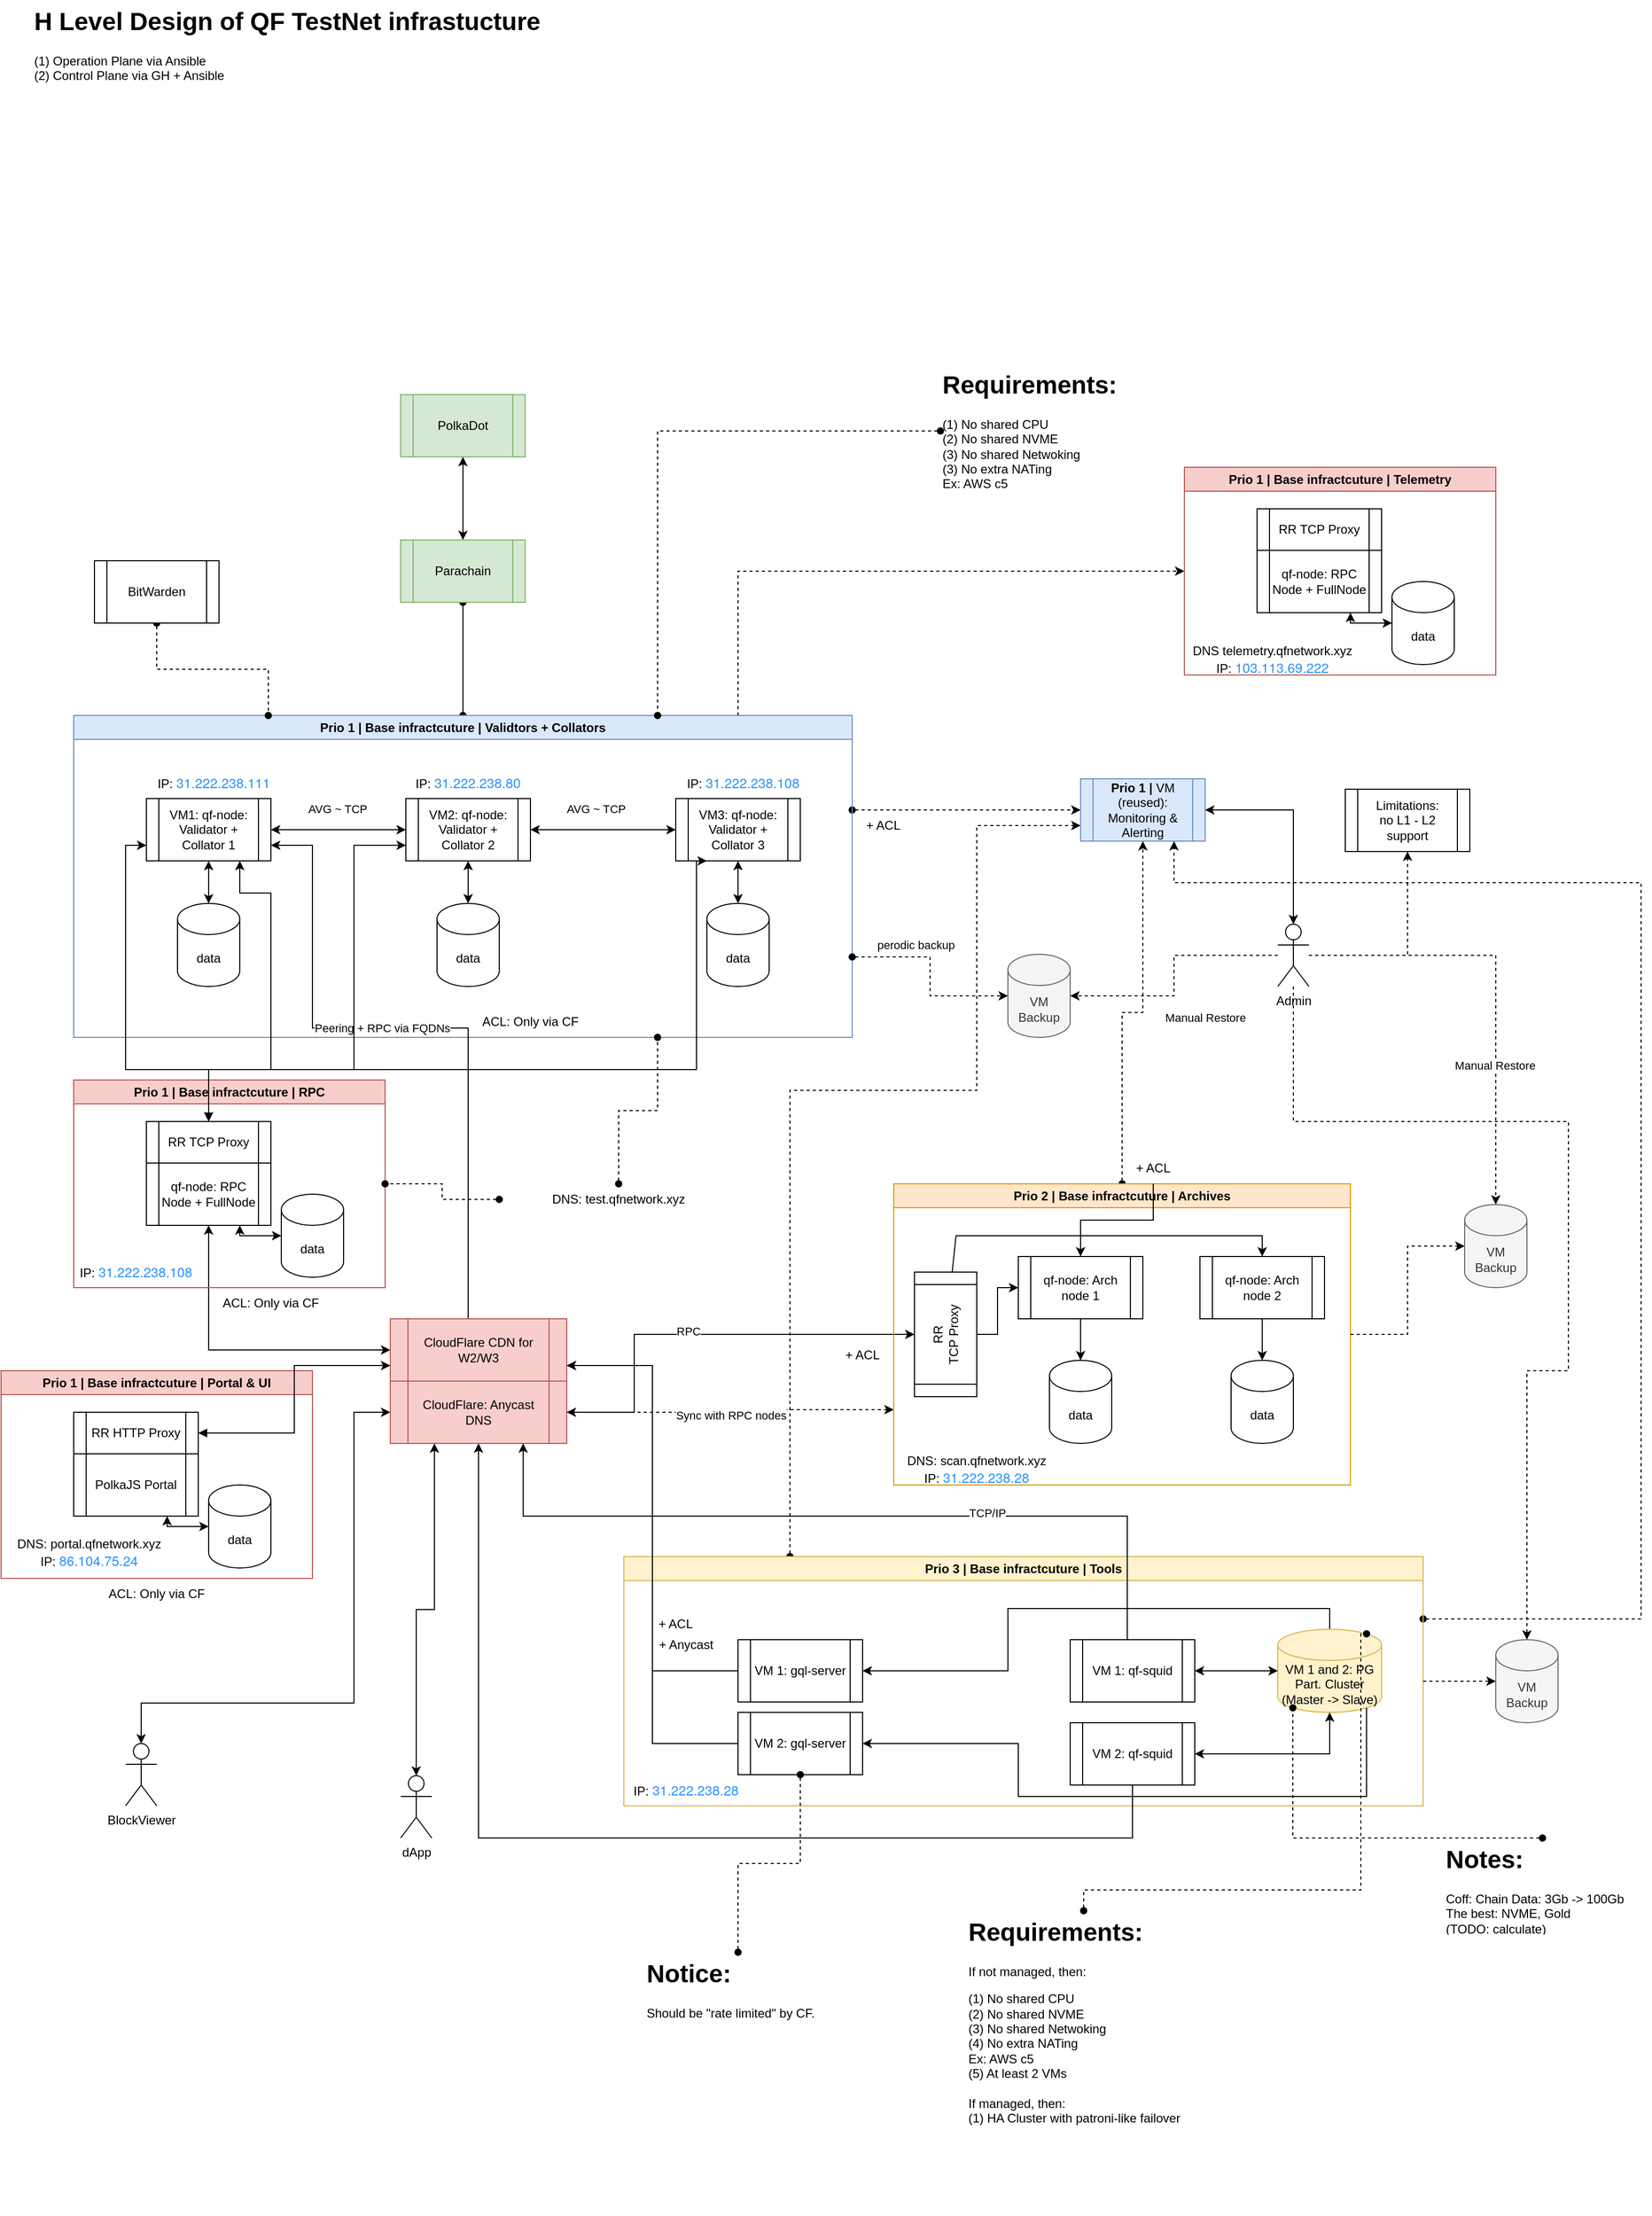 <mxfile version="26.1.1">
  <diagram name="HLD" id="eTEe7x4ZIcKYtDVM1YVj">
    <mxGraphModel dx="1710" dy="2387" grid="1" gridSize="10" guides="1" tooltips="1" connect="1" arrows="1" fold="1" page="1" pageScale="1" pageWidth="850" pageHeight="1100" math="0" shadow="0">
      <root>
        <mxCell id="0" />
        <mxCell id="1" parent="0" />
        <mxCell id="8eAeLmn8yFaLi3UXi1aJ-64" style="edgeStyle=orthogonalEdgeStyle;rounded=0;orthogonalLoop=1;jettySize=auto;html=1;startArrow=oval;startFill=1;endArrow=oval;endFill=1;" parent="1" source="8eAeLmn8yFaLi3UXi1aJ-1" target="8eAeLmn8yFaLi3UXi1aJ-60" edge="1">
          <mxGeometry relative="1" as="geometry" />
        </mxCell>
        <mxCell id="8eAeLmn8yFaLi3UXi1aJ-73" style="edgeStyle=orthogonalEdgeStyle;rounded=0;orthogonalLoop=1;jettySize=auto;html=1;entryX=0;entryY=0.5;entryDx=0;entryDy=0;dashed=1;startArrow=oval;startFill=1;" parent="1" source="8eAeLmn8yFaLi3UXi1aJ-1" target="8eAeLmn8yFaLi3UXi1aJ-71" edge="1">
          <mxGeometry relative="1" as="geometry">
            <Array as="points">
              <mxPoint x="990" y="-290" />
              <mxPoint x="990" y="-290" />
            </Array>
          </mxGeometry>
        </mxCell>
        <mxCell id="rE2HLH0rqtkXowiwWLfK-2" style="edgeStyle=orthogonalEdgeStyle;rounded=0;orthogonalLoop=1;jettySize=auto;html=1;entryX=0;entryY=0.5;entryDx=0;entryDy=0;dashed=1;" edge="1" parent="1" source="8eAeLmn8yFaLi3UXi1aJ-1" target="1N1fYfYXVK4wQCaMSSYQ-11">
          <mxGeometry relative="1" as="geometry">
            <Array as="points">
              <mxPoint x="720" y="-520" />
            </Array>
          </mxGeometry>
        </mxCell>
        <mxCell id="8eAeLmn8yFaLi3UXi1aJ-1" value="Prio 1 | Base infractcuture | Validtors + Collators" style="swimlane;whiteSpace=wrap;html=1;fillColor=#dae8fc;strokeColor=#6c8ebf;" parent="1" vertex="1">
          <mxGeometry x="80" y="-381" width="750" height="310" as="geometry" />
        </mxCell>
        <mxCell id="8eAeLmn8yFaLi3UXi1aJ-5" value="AVG ~ TCP" style="edgeStyle=orthogonalEdgeStyle;rounded=0;orthogonalLoop=1;jettySize=auto;html=1;entryX=0;entryY=0.5;entryDx=0;entryDy=0;startArrow=classic;startFill=1;" parent="8eAeLmn8yFaLi3UXi1aJ-1" source="8eAeLmn8yFaLi3UXi1aJ-2" target="8eAeLmn8yFaLi3UXi1aJ-3" edge="1">
          <mxGeometry x="-0.014" y="20" relative="1" as="geometry">
            <mxPoint as="offset" />
          </mxGeometry>
        </mxCell>
        <mxCell id="8eAeLmn8yFaLi3UXi1aJ-11" style="edgeStyle=orthogonalEdgeStyle;rounded=0;orthogonalLoop=1;jettySize=auto;html=1;startArrow=classic;startFill=1;" parent="8eAeLmn8yFaLi3UXi1aJ-1" source="8eAeLmn8yFaLi3UXi1aJ-2" target="8eAeLmn8yFaLi3UXi1aJ-10" edge="1">
          <mxGeometry relative="1" as="geometry" />
        </mxCell>
        <mxCell id="8eAeLmn8yFaLi3UXi1aJ-2" value="VM1: qf-node:&lt;br&gt;Validator + Collator&amp;nbsp;1" style="shape=process;whiteSpace=wrap;html=1;backgroundOutline=1;" parent="8eAeLmn8yFaLi3UXi1aJ-1" vertex="1">
          <mxGeometry x="70" y="80" width="120" height="60" as="geometry" />
        </mxCell>
        <mxCell id="8eAeLmn8yFaLi3UXi1aJ-6" style="edgeStyle=orthogonalEdgeStyle;rounded=0;orthogonalLoop=1;jettySize=auto;html=1;startArrow=classic;startFill=1;" parent="8eAeLmn8yFaLi3UXi1aJ-1" source="8eAeLmn8yFaLi3UXi1aJ-3" target="8eAeLmn8yFaLi3UXi1aJ-4" edge="1">
          <mxGeometry relative="1" as="geometry" />
        </mxCell>
        <mxCell id="8eAeLmn8yFaLi3UXi1aJ-15" value="AVG ~ TCP" style="edgeLabel;html=1;align=center;verticalAlign=middle;resizable=0;points=[];" parent="8eAeLmn8yFaLi3UXi1aJ-6" vertex="1" connectable="0">
          <mxGeometry x="-0.393" y="1" relative="1" as="geometry">
            <mxPoint x="20" y="-19" as="offset" />
          </mxGeometry>
        </mxCell>
        <mxCell id="8eAeLmn8yFaLi3UXi1aJ-3" value="VM2: qf-node:&lt;br&gt;Validator + Collator&amp;nbsp;2" style="shape=process;whiteSpace=wrap;html=1;backgroundOutline=1;" parent="8eAeLmn8yFaLi3UXi1aJ-1" vertex="1">
          <mxGeometry x="320" y="80" width="120" height="60" as="geometry" />
        </mxCell>
        <mxCell id="8eAeLmn8yFaLi3UXi1aJ-4" value="VM3: qf-node:&lt;br&gt;Validator + Collator 3" style="shape=process;whiteSpace=wrap;html=1;backgroundOutline=1;" parent="8eAeLmn8yFaLi3UXi1aJ-1" vertex="1">
          <mxGeometry x="580" y="80" width="120" height="60" as="geometry" />
        </mxCell>
        <mxCell id="8eAeLmn8yFaLi3UXi1aJ-10" value="data" style="shape=cylinder3;whiteSpace=wrap;html=1;boundedLbl=1;backgroundOutline=1;size=15;" parent="8eAeLmn8yFaLi3UXi1aJ-1" vertex="1">
          <mxGeometry x="100" y="181" width="60" height="80" as="geometry" />
        </mxCell>
        <mxCell id="8eAeLmn8yFaLi3UXi1aJ-12" value="data" style="shape=cylinder3;whiteSpace=wrap;html=1;boundedLbl=1;backgroundOutline=1;size=15;" parent="8eAeLmn8yFaLi3UXi1aJ-1" vertex="1">
          <mxGeometry x="350" y="181" width="60" height="80" as="geometry" />
        </mxCell>
        <mxCell id="8eAeLmn8yFaLi3UXi1aJ-13" value="data" style="shape=cylinder3;whiteSpace=wrap;html=1;boundedLbl=1;backgroundOutline=1;size=15;" parent="8eAeLmn8yFaLi3UXi1aJ-1" vertex="1">
          <mxGeometry x="610" y="181" width="60" height="80" as="geometry" />
        </mxCell>
        <mxCell id="8eAeLmn8yFaLi3UXi1aJ-14" style="edgeStyle=orthogonalEdgeStyle;rounded=0;orthogonalLoop=1;jettySize=auto;html=1;entryX=0.5;entryY=0;entryDx=0;entryDy=0;entryPerimeter=0;startArrow=classic;startFill=1;" parent="8eAeLmn8yFaLi3UXi1aJ-1" source="8eAeLmn8yFaLi3UXi1aJ-4" target="8eAeLmn8yFaLi3UXi1aJ-13" edge="1">
          <mxGeometry relative="1" as="geometry" />
        </mxCell>
        <mxCell id="8eAeLmn8yFaLi3UXi1aJ-16" style="edgeStyle=orthogonalEdgeStyle;rounded=0;orthogonalLoop=1;jettySize=auto;html=1;entryX=0.5;entryY=0;entryDx=0;entryDy=0;entryPerimeter=0;startArrow=classic;startFill=1;" parent="8eAeLmn8yFaLi3UXi1aJ-1" source="8eAeLmn8yFaLi3UXi1aJ-3" target="8eAeLmn8yFaLi3UXi1aJ-12" edge="1">
          <mxGeometry relative="1" as="geometry" />
        </mxCell>
        <mxCell id="1N1fYfYXVK4wQCaMSSYQ-3" value="IP:&amp;nbsp;&lt;span style=&quot;color: rgb(40, 146, 255); font-family: &amp;quot;Helvetica Neue&amp;quot;; font-size: 13px; text-align: start; background-color: transparent;&quot;&gt;31.222.238.111&lt;/span&gt;" style="text;html=1;align=center;verticalAlign=middle;whiteSpace=wrap;rounded=0;rotation=0;" vertex="1" parent="8eAeLmn8yFaLi3UXi1aJ-1">
          <mxGeometry x="80" y="50" width="110" height="30" as="geometry" />
        </mxCell>
        <mxCell id="1N1fYfYXVK4wQCaMSSYQ-4" value="IP:&amp;nbsp;&lt;span style=&quot;color: rgb(40, 146, 255); font-family: &amp;quot;Helvetica Neue&amp;quot;; font-size: 13px; text-align: start; background-color: transparent;&quot;&gt;31.222.238.80&lt;/span&gt;" style="text;html=1;align=center;verticalAlign=middle;whiteSpace=wrap;rounded=0;rotation=0;" vertex="1" parent="8eAeLmn8yFaLi3UXi1aJ-1">
          <mxGeometry x="325" y="50" width="110" height="30" as="geometry" />
        </mxCell>
        <mxCell id="1N1fYfYXVK4wQCaMSSYQ-5" value="IP:&amp;nbsp;&lt;span style=&quot;color: rgb(40, 146, 255); font-family: &amp;quot;Helvetica Neue&amp;quot;; font-size: 13px; text-align: start; background-color: transparent;&quot;&gt;31.222.238.108&lt;/span&gt;" style="text;html=1;align=center;verticalAlign=middle;whiteSpace=wrap;rounded=0;rotation=0;" vertex="1" parent="8eAeLmn8yFaLi3UXi1aJ-1">
          <mxGeometry x="590" y="50" width="110" height="30" as="geometry" />
        </mxCell>
        <mxCell id="S5pNUgwe8TNOUD60_Mkd-1" value="ACL: Only via CF" style="text;html=1;align=center;verticalAlign=middle;whiteSpace=wrap;rounded=0;" parent="8eAeLmn8yFaLi3UXi1aJ-1" vertex="1">
          <mxGeometry x="390" y="280" width="100" height="30" as="geometry" />
        </mxCell>
        <mxCell id="8eAeLmn8yFaLi3UXi1aJ-52" style="edgeStyle=orthogonalEdgeStyle;rounded=0;orthogonalLoop=1;jettySize=auto;html=1;startArrow=classic;startFill=1;" parent="1" source="8eAeLmn8yFaLi3UXi1aJ-17" target="8eAeLmn8yFaLi3UXi1aJ-37" edge="1">
          <mxGeometry relative="1" as="geometry" />
        </mxCell>
        <mxCell id="3cxmTJyHEm5y1AvNBd18-1" style="edgeStyle=orthogonalEdgeStyle;rounded=0;orthogonalLoop=1;jettySize=auto;html=1;entryX=1;entryY=0.75;entryDx=0;entryDy=0;" parent="1" source="8eAeLmn8yFaLi3UXi1aJ-17" target="8eAeLmn8yFaLi3UXi1aJ-2" edge="1">
          <mxGeometry relative="1" as="geometry">
            <Array as="points">
              <mxPoint x="460" y="-80" />
              <mxPoint x="310" y="-80" />
              <mxPoint x="310" y="-256" />
            </Array>
          </mxGeometry>
        </mxCell>
        <mxCell id="3cxmTJyHEm5y1AvNBd18-2" value="Peering + RPC via FQDNs" style="edgeLabel;html=1;align=center;verticalAlign=middle;resizable=0;points=[];" parent="3cxmTJyHEm5y1AvNBd18-1" vertex="1" connectable="0">
          <mxGeometry x="0.122" relative="1" as="geometry">
            <mxPoint x="-1" as="offset" />
          </mxGeometry>
        </mxCell>
        <mxCell id="8eAeLmn8yFaLi3UXi1aJ-17" value="CloudFlare CDN for W2/W3" style="shape=process;whiteSpace=wrap;html=1;backgroundOutline=1;fillColor=#f8cecc;strokeColor=#b85450;" parent="1" vertex="1">
          <mxGeometry x="385" y="200" width="170" height="60" as="geometry" />
        </mxCell>
        <mxCell id="S5pNUgwe8TNOUD60_Mkd-13" style="edgeStyle=orthogonalEdgeStyle;rounded=0;orthogonalLoop=1;jettySize=auto;html=1;entryX=0.5;entryY=0;entryDx=0;entryDy=0;" parent="1" source="8eAeLmn8yFaLi3UXi1aJ-18" target="8eAeLmn8yFaLi3UXi1aJ-92" edge="1">
          <mxGeometry relative="1" as="geometry">
            <Array as="points">
              <mxPoint x="620" y="290" />
              <mxPoint x="620" y="215" />
            </Array>
          </mxGeometry>
        </mxCell>
        <mxCell id="S5pNUgwe8TNOUD60_Mkd-14" value="RPC" style="edgeLabel;html=1;align=center;verticalAlign=middle;resizable=0;points=[];" parent="S5pNUgwe8TNOUD60_Mkd-13" vertex="1" connectable="0">
          <mxGeometry x="-0.067" y="3" relative="1" as="geometry">
            <mxPoint as="offset" />
          </mxGeometry>
        </mxCell>
        <mxCell id="8eAeLmn8yFaLi3UXi1aJ-18" value="CloudFlare: Anycast DNS" style="shape=process;whiteSpace=wrap;html=1;backgroundOutline=1;fillColor=#f8cecc;strokeColor=#b85450;" parent="1" vertex="1">
          <mxGeometry x="385" y="260" width="170" height="60" as="geometry" />
        </mxCell>
        <mxCell id="8eAeLmn8yFaLi3UXi1aJ-34" value="Prio 1 |&amp;nbsp;Base infractcuture | RPC" style="swimlane;whiteSpace=wrap;html=1;fillColor=#f8cecc;strokeColor=#b85450;" parent="1" vertex="1">
          <mxGeometry x="80" y="-30" width="300" height="200" as="geometry" />
        </mxCell>
        <mxCell id="8eAeLmn8yFaLi3UXi1aJ-37" value="qf-node: RPC Node + FullNode" style="shape=process;whiteSpace=wrap;html=1;backgroundOutline=1;" parent="8eAeLmn8yFaLi3UXi1aJ-34" vertex="1">
          <mxGeometry x="70" y="80" width="120" height="60" as="geometry" />
        </mxCell>
        <mxCell id="S5pNUgwe8TNOUD60_Mkd-2" value="RR TCP Proxy" style="shape=process;whiteSpace=wrap;html=1;backgroundOutline=1;" parent="8eAeLmn8yFaLi3UXi1aJ-34" vertex="1">
          <mxGeometry x="70" y="40" width="120" height="40" as="geometry" />
        </mxCell>
        <mxCell id="S5pNUgwe8TNOUD60_Mkd-9" value="data" style="shape=cylinder3;whiteSpace=wrap;html=1;boundedLbl=1;backgroundOutline=1;size=15;" parent="8eAeLmn8yFaLi3UXi1aJ-34" vertex="1">
          <mxGeometry x="200" y="110" width="60" height="80" as="geometry" />
        </mxCell>
        <mxCell id="S5pNUgwe8TNOUD60_Mkd-10" style="edgeStyle=orthogonalEdgeStyle;rounded=0;orthogonalLoop=1;jettySize=auto;html=1;entryX=0;entryY=0.5;entryDx=0;entryDy=0;entryPerimeter=0;startArrow=classic;startFill=1;" parent="8eAeLmn8yFaLi3UXi1aJ-34" source="8eAeLmn8yFaLi3UXi1aJ-37" target="S5pNUgwe8TNOUD60_Mkd-9" edge="1">
          <mxGeometry relative="1" as="geometry">
            <Array as="points">
              <mxPoint x="160" y="150" />
            </Array>
          </mxGeometry>
        </mxCell>
        <mxCell id="1N1fYfYXVK4wQCaMSSYQ-16" value="IP:&amp;nbsp;&lt;span style=&quot;color: rgb(40, 146, 255); font-family: &amp;quot;Helvetica Neue&amp;quot;; font-size: 13px; text-align: start; background-color: transparent;&quot;&gt;31.222.238.108&lt;/span&gt;" style="text;html=1;align=center;verticalAlign=middle;whiteSpace=wrap;rounded=0;rotation=0;" vertex="1" parent="8eAeLmn8yFaLi3UXi1aJ-34">
          <mxGeometry x="-40" y="170" width="200" height="30" as="geometry" />
        </mxCell>
        <mxCell id="8eAeLmn8yFaLi3UXi1aJ-57" value="VM Backup" style="shape=cylinder3;whiteSpace=wrap;html=1;boundedLbl=1;backgroundOutline=1;size=15;strokeColor=#666666;fillColor=#f5f5f5;fontColor=#333333;" parent="1" vertex="1">
          <mxGeometry x="980" y="-151" width="60" height="80" as="geometry" />
        </mxCell>
        <mxCell id="8eAeLmn8yFaLi3UXi1aJ-58" style="edgeStyle=orthogonalEdgeStyle;rounded=0;orthogonalLoop=1;jettySize=auto;html=1;entryX=0;entryY=0.5;entryDx=0;entryDy=0;entryPerimeter=0;dashed=1;startArrow=oval;startFill=1;exitX=1;exitY=0.75;exitDx=0;exitDy=0;" parent="1" source="8eAeLmn8yFaLi3UXi1aJ-1" target="8eAeLmn8yFaLi3UXi1aJ-57" edge="1">
          <mxGeometry relative="1" as="geometry" />
        </mxCell>
        <mxCell id="8eAeLmn8yFaLi3UXi1aJ-68" value="perodic backup" style="edgeLabel;html=1;align=center;verticalAlign=middle;resizable=0;points=[];" parent="8eAeLmn8yFaLi3UXi1aJ-58" vertex="1" connectable="0">
          <mxGeometry x="0.232" y="5" relative="1" as="geometry">
            <mxPoint x="-17" y="-44" as="offset" />
          </mxGeometry>
        </mxCell>
        <mxCell id="8eAeLmn8yFaLi3UXi1aJ-59" value="PolkaDot" style="shape=process;whiteSpace=wrap;html=1;backgroundOutline=1;fillColor=#d5e8d4;strokeColor=#82b366;" parent="1" vertex="1">
          <mxGeometry x="395" y="-690" width="120" height="60" as="geometry" />
        </mxCell>
        <mxCell id="8eAeLmn8yFaLi3UXi1aJ-61" style="edgeStyle=orthogonalEdgeStyle;rounded=0;orthogonalLoop=1;jettySize=auto;html=1;startArrow=classic;startFill=1;" parent="1" source="8eAeLmn8yFaLi3UXi1aJ-60" target="8eAeLmn8yFaLi3UXi1aJ-59" edge="1">
          <mxGeometry relative="1" as="geometry" />
        </mxCell>
        <mxCell id="8eAeLmn8yFaLi3UXi1aJ-60" value="Parachain" style="shape=process;whiteSpace=wrap;html=1;backgroundOutline=1;fillColor=#d5e8d4;strokeColor=#82b366;" parent="1" vertex="1">
          <mxGeometry x="395" y="-550" width="120" height="60" as="geometry" />
        </mxCell>
        <mxCell id="8eAeLmn8yFaLi3UXi1aJ-66" style="edgeStyle=orthogonalEdgeStyle;rounded=0;orthogonalLoop=1;jettySize=auto;html=1;startArrow=none;startFill=0;dashed=1;" parent="1" source="8eAeLmn8yFaLi3UXi1aJ-65" target="8eAeLmn8yFaLi3UXi1aJ-57" edge="1">
          <mxGeometry relative="1" as="geometry">
            <Array as="points">
              <mxPoint x="1140" y="-150" />
              <mxPoint x="1140" y="-111" />
            </Array>
          </mxGeometry>
        </mxCell>
        <mxCell id="8eAeLmn8yFaLi3UXi1aJ-67" value="Manual Restore" style="edgeLabel;html=1;align=center;verticalAlign=middle;resizable=0;points=[];rotation=0;" parent="8eAeLmn8yFaLi3UXi1aJ-66" vertex="1" connectable="0">
          <mxGeometry x="-0.261" y="2" relative="1" as="geometry">
            <mxPoint x="18" y="58" as="offset" />
          </mxGeometry>
        </mxCell>
        <mxCell id="8eAeLmn8yFaLi3UXi1aJ-80" style="edgeStyle=orthogonalEdgeStyle;rounded=0;orthogonalLoop=1;jettySize=auto;html=1;entryX=0.5;entryY=1;entryDx=0;entryDy=0;dashed=1;" parent="1" source="8eAeLmn8yFaLi3UXi1aJ-65" target="8eAeLmn8yFaLi3UXi1aJ-79" edge="1">
          <mxGeometry relative="1" as="geometry" />
        </mxCell>
        <mxCell id="S5pNUgwe8TNOUD60_Mkd-15" style="edgeStyle=orthogonalEdgeStyle;rounded=0;orthogonalLoop=1;jettySize=auto;html=1;dashed=1;" parent="1" source="8eAeLmn8yFaLi3UXi1aJ-65" target="8eAeLmn8yFaLi3UXi1aJ-128" edge="1">
          <mxGeometry relative="1" as="geometry" />
        </mxCell>
        <mxCell id="S5pNUgwe8TNOUD60_Mkd-16" value="Manual Restore" style="edgeLabel;html=1;align=center;verticalAlign=middle;resizable=0;points=[];" parent="S5pNUgwe8TNOUD60_Mkd-15" vertex="1" connectable="0">
          <mxGeometry x="0.359" y="-1" relative="1" as="geometry">
            <mxPoint as="offset" />
          </mxGeometry>
        </mxCell>
        <mxCell id="8eAeLmn8yFaLi3UXi1aJ-65" value="Admin" style="shape=umlActor;verticalLabelPosition=bottom;verticalAlign=top;html=1;outlineConnect=0;" parent="1" vertex="1">
          <mxGeometry x="1240" y="-180" width="30" height="60" as="geometry" />
        </mxCell>
        <mxCell id="8eAeLmn8yFaLi3UXi1aJ-70" style="edgeStyle=orthogonalEdgeStyle;rounded=0;orthogonalLoop=1;jettySize=auto;html=1;startArrow=classic;startFill=1;entryX=0.25;entryY=1;entryDx=0;entryDy=0;" parent="1" source="8eAeLmn8yFaLi3UXi1aJ-69" target="8eAeLmn8yFaLi3UXi1aJ-18" edge="1">
          <mxGeometry relative="1" as="geometry" />
        </mxCell>
        <mxCell id="8eAeLmn8yFaLi3UXi1aJ-69" value="dApp" style="shape=umlActor;verticalLabelPosition=bottom;verticalAlign=top;html=1;outlineConnect=0;" parent="1" vertex="1">
          <mxGeometry x="395" y="640" width="30" height="60" as="geometry" />
        </mxCell>
        <mxCell id="8eAeLmn8yFaLi3UXi1aJ-71" value="&lt;span style=&quot;font-weight: 700;&quot;&gt;Prio 1 |&amp;nbsp;&lt;/span&gt;VM (reused): Monitoring &amp;amp; Alerting" style="shape=process;whiteSpace=wrap;html=1;backgroundOutline=1;fillColor=#dae8fc;strokeColor=#6c8ebf;" parent="1" vertex="1">
          <mxGeometry x="1050" y="-320" width="120" height="60" as="geometry" />
        </mxCell>
        <mxCell id="8eAeLmn8yFaLi3UXi1aJ-74" style="edgeStyle=orthogonalEdgeStyle;rounded=0;orthogonalLoop=1;jettySize=auto;html=1;entryX=0.5;entryY=0;entryDx=0;entryDy=0;entryPerimeter=0;startArrow=classic;startFill=1;" parent="1" source="8eAeLmn8yFaLi3UXi1aJ-71" target="8eAeLmn8yFaLi3UXi1aJ-65" edge="1">
          <mxGeometry relative="1" as="geometry" />
        </mxCell>
        <mxCell id="8eAeLmn8yFaLi3UXi1aJ-79" value="Limitations:&lt;br&gt;no L1 - L2 support" style="shape=process;whiteSpace=wrap;html=1;backgroundOutline=1;" parent="1" vertex="1">
          <mxGeometry x="1305" y="-310" width="120" height="60" as="geometry" />
        </mxCell>
        <mxCell id="8eAeLmn8yFaLi3UXi1aJ-82" style="edgeStyle=orthogonalEdgeStyle;rounded=0;orthogonalLoop=1;jettySize=auto;html=1;entryX=0.75;entryY=0;entryDx=0;entryDy=0;dashed=1;startArrow=oval;startFill=1;endArrow=oval;endFill=1;" parent="1" source="8eAeLmn8yFaLi3UXi1aJ-81" target="8eAeLmn8yFaLi3UXi1aJ-1" edge="1">
          <mxGeometry relative="1" as="geometry" />
        </mxCell>
        <mxCell id="8eAeLmn8yFaLi3UXi1aJ-81" value="&lt;h1 style=&quot;margin-top: 0px;&quot;&gt;Requirements:&lt;/h1&gt;&lt;p&gt;(1) No shared CPU&lt;br&gt;(2) No shared NVME&lt;br&gt;(3) No shared Netwoking&lt;br&gt;(3) No extra NATing&lt;br&gt;Ex: AWS c5&lt;/p&gt;" style="text;html=1;whiteSpace=wrap;overflow=hidden;rounded=0;" parent="1" vertex="1">
          <mxGeometry x="915" y="-720" width="325" height="130" as="geometry" />
        </mxCell>
        <mxCell id="8eAeLmn8yFaLi3UXi1aJ-91" style="edgeStyle=orthogonalEdgeStyle;rounded=0;orthogonalLoop=1;jettySize=auto;html=1;entryX=1;entryY=0.5;entryDx=0;entryDy=0;dashed=1;startArrow=classic;startFill=1;exitX=0;exitY=0.75;exitDx=0;exitDy=0;" parent="1" source="8eAeLmn8yFaLi3UXi1aJ-83" target="8eAeLmn8yFaLi3UXi1aJ-18" edge="1">
          <mxGeometry relative="1" as="geometry" />
        </mxCell>
        <mxCell id="S5pNUgwe8TNOUD60_Mkd-12" value="Sync with RPC nodes" style="edgeLabel;html=1;align=center;verticalAlign=middle;resizable=0;points=[];" parent="8eAeLmn8yFaLi3UXi1aJ-91" vertex="1" connectable="0">
          <mxGeometry x="-0.637" y="1" relative="1" as="geometry">
            <mxPoint x="-100" y="4" as="offset" />
          </mxGeometry>
        </mxCell>
        <mxCell id="8eAeLmn8yFaLi3UXi1aJ-116" style="edgeStyle=orthogonalEdgeStyle;rounded=0;orthogonalLoop=1;jettySize=auto;html=1;entryX=0.5;entryY=1;entryDx=0;entryDy=0;dashed=1;startArrow=oval;startFill=1;" parent="1" source="8eAeLmn8yFaLi3UXi1aJ-83" target="8eAeLmn8yFaLi3UXi1aJ-71" edge="1">
          <mxGeometry relative="1" as="geometry" />
        </mxCell>
        <mxCell id="8eAeLmn8yFaLi3UXi1aJ-83" value="Prio 2 |&amp;nbsp;Base infractcuture | Archives" style="swimlane;whiteSpace=wrap;html=1;fillColor=#ffe6cc;strokeColor=#d79b00;" parent="1" vertex="1">
          <mxGeometry x="870" y="70" width="440" height="290" as="geometry" />
        </mxCell>
        <mxCell id="8eAeLmn8yFaLi3UXi1aJ-84" value="qf-node: Arch node 1" style="shape=process;whiteSpace=wrap;html=1;backgroundOutline=1;" parent="8eAeLmn8yFaLi3UXi1aJ-83" vertex="1">
          <mxGeometry x="120" y="70" width="120" height="60" as="geometry" />
        </mxCell>
        <mxCell id="8eAeLmn8yFaLi3UXi1aJ-89" style="edgeStyle=orthogonalEdgeStyle;rounded=0;orthogonalLoop=1;jettySize=auto;html=1;" parent="8eAeLmn8yFaLi3UXi1aJ-83" source="8eAeLmn8yFaLi3UXi1aJ-85" target="8eAeLmn8yFaLi3UXi1aJ-88" edge="1">
          <mxGeometry relative="1" as="geometry" />
        </mxCell>
        <mxCell id="8eAeLmn8yFaLi3UXi1aJ-85" value="qf-node: Arch node 2" style="shape=process;whiteSpace=wrap;html=1;backgroundOutline=1;" parent="8eAeLmn8yFaLi3UXi1aJ-83" vertex="1">
          <mxGeometry x="295" y="70" width="120" height="60" as="geometry" />
        </mxCell>
        <mxCell id="8eAeLmn8yFaLi3UXi1aJ-86" value="data" style="shape=cylinder3;whiteSpace=wrap;html=1;boundedLbl=1;backgroundOutline=1;size=15;" parent="8eAeLmn8yFaLi3UXi1aJ-83" vertex="1">
          <mxGeometry x="150" y="170" width="60" height="80" as="geometry" />
        </mxCell>
        <mxCell id="8eAeLmn8yFaLi3UXi1aJ-87" style="edgeStyle=orthogonalEdgeStyle;rounded=0;orthogonalLoop=1;jettySize=auto;html=1;entryX=0.5;entryY=0;entryDx=0;entryDy=0;entryPerimeter=0;" parent="8eAeLmn8yFaLi3UXi1aJ-83" source="8eAeLmn8yFaLi3UXi1aJ-84" target="8eAeLmn8yFaLi3UXi1aJ-86" edge="1">
          <mxGeometry relative="1" as="geometry" />
        </mxCell>
        <mxCell id="8eAeLmn8yFaLi3UXi1aJ-88" value="data" style="shape=cylinder3;whiteSpace=wrap;html=1;boundedLbl=1;backgroundOutline=1;size=15;" parent="8eAeLmn8yFaLi3UXi1aJ-83" vertex="1">
          <mxGeometry x="325" y="170" width="60" height="80" as="geometry" />
        </mxCell>
        <mxCell id="8eAeLmn8yFaLi3UXi1aJ-131" style="edgeStyle=orthogonalEdgeStyle;rounded=0;orthogonalLoop=1;jettySize=auto;html=1;entryX=0;entryY=0.5;entryDx=0;entryDy=0;" parent="8eAeLmn8yFaLi3UXi1aJ-83" source="8eAeLmn8yFaLi3UXi1aJ-92" target="8eAeLmn8yFaLi3UXi1aJ-84" edge="1">
          <mxGeometry relative="1" as="geometry" />
        </mxCell>
        <mxCell id="8eAeLmn8yFaLi3UXi1aJ-132" style="edgeStyle=orthogonalEdgeStyle;rounded=0;orthogonalLoop=1;jettySize=auto;html=1;entryX=0.5;entryY=0;entryDx=0;entryDy=0;" parent="8eAeLmn8yFaLi3UXi1aJ-83" source="8eAeLmn8yFaLi3UXi1aJ-92" target="8eAeLmn8yFaLi3UXi1aJ-85" edge="1">
          <mxGeometry relative="1" as="geometry">
            <Array as="points">
              <mxPoint x="60" y="50" />
              <mxPoint x="355" y="50" />
            </Array>
          </mxGeometry>
        </mxCell>
        <mxCell id="8eAeLmn8yFaLi3UXi1aJ-92" value="RR&lt;div&gt;TCP Proxy&lt;/div&gt;" style="shape=process;whiteSpace=wrap;html=1;backgroundOutline=1;rotation=-90;" parent="8eAeLmn8yFaLi3UXi1aJ-83" vertex="1">
          <mxGeometry x="-10" y="115" width="120" height="60" as="geometry" />
        </mxCell>
        <mxCell id="1N1fYfYXVK4wQCaMSSYQ-1" value="DNS: scan.qfnetwork.xyz&lt;br&gt;IP:&amp;nbsp;&lt;span style=&quot;color: rgb(40, 146, 255); font-family: &amp;quot;Helvetica Neue&amp;quot;; font-size: 13px; text-align: start; background-color: transparent;&quot;&gt;31.222.238.28&lt;br&gt;&lt;/span&gt;" style="text;html=1;align=center;verticalAlign=middle;whiteSpace=wrap;rounded=0;rotation=0;" vertex="1" parent="8eAeLmn8yFaLi3UXi1aJ-83">
          <mxGeometry y="260" width="160" height="30" as="geometry" />
        </mxCell>
        <mxCell id="8eAeLmn8yFaLi3UXi1aJ-115" style="edgeStyle=orthogonalEdgeStyle;rounded=0;orthogonalLoop=1;jettySize=auto;html=1;entryX=0;entryY=0.75;entryDx=0;entryDy=0;dashed=1;startArrow=oval;startFill=1;" parent="1" source="8eAeLmn8yFaLi3UXi1aJ-95" target="8eAeLmn8yFaLi3UXi1aJ-71" edge="1">
          <mxGeometry relative="1" as="geometry">
            <Array as="points">
              <mxPoint x="770" y="-20" />
              <mxPoint x="950" y="-20" />
              <mxPoint x="950" y="-275" />
            </Array>
          </mxGeometry>
        </mxCell>
        <mxCell id="8eAeLmn8yFaLi3UXi1aJ-137" style="edgeStyle=orthogonalEdgeStyle;rounded=0;orthogonalLoop=1;jettySize=auto;html=1;entryX=0.75;entryY=1;entryDx=0;entryDy=0;startArrow=oval;startFill=1;exitX=1;exitY=0.25;exitDx=0;exitDy=0;dashed=1;" parent="1" source="8eAeLmn8yFaLi3UXi1aJ-95" target="8eAeLmn8yFaLi3UXi1aJ-71" edge="1">
          <mxGeometry relative="1" as="geometry">
            <Array as="points">
              <mxPoint x="1590" y="489" />
              <mxPoint x="1590" y="-220" />
              <mxPoint x="1140" y="-220" />
            </Array>
          </mxGeometry>
        </mxCell>
        <mxCell id="8eAeLmn8yFaLi3UXi1aJ-95" value="Prio 3 | Base infractcuture | Tools" style="swimlane;whiteSpace=wrap;html=1;fillColor=#fff2cc;strokeColor=#d6b656;" parent="1" vertex="1">
          <mxGeometry x="610" y="429" width="770" height="240" as="geometry" />
        </mxCell>
        <mxCell id="8eAeLmn8yFaLi3UXi1aJ-111" style="edgeStyle=orthogonalEdgeStyle;rounded=0;orthogonalLoop=1;jettySize=auto;html=1;exitX=0.5;exitY=0;exitDx=0;exitDy=0;exitPerimeter=0;" parent="8eAeLmn8yFaLi3UXi1aJ-95" source="8eAeLmn8yFaLi3UXi1aJ-102" target="8eAeLmn8yFaLi3UXi1aJ-110" edge="1">
          <mxGeometry relative="1" as="geometry">
            <Array as="points">
              <mxPoint x="680" y="50" />
              <mxPoint x="370" y="50" />
              <mxPoint x="370" y="110" />
            </Array>
          </mxGeometry>
        </mxCell>
        <mxCell id="8eAeLmn8yFaLi3UXi1aJ-96" value="VM 1:&amp;nbsp;qf-squid" style="shape=process;whiteSpace=wrap;html=1;backgroundOutline=1;" parent="8eAeLmn8yFaLi3UXi1aJ-95" vertex="1">
          <mxGeometry x="430" y="80" width="120" height="60" as="geometry" />
        </mxCell>
        <mxCell id="8eAeLmn8yFaLi3UXi1aJ-102" value="VM 1 and 2: PG Part. Cluster (Master -&amp;gt; Slave)" style="shape=cylinder3;whiteSpace=wrap;html=1;boundedLbl=1;backgroundOutline=1;size=15;fillColor=#fff2cc;strokeColor=#d6b656;" parent="8eAeLmn8yFaLi3UXi1aJ-95" vertex="1">
          <mxGeometry x="630" y="70" width="100" height="80" as="geometry" />
        </mxCell>
        <mxCell id="8eAeLmn8yFaLi3UXi1aJ-103" style="edgeStyle=orthogonalEdgeStyle;rounded=0;orthogonalLoop=1;jettySize=auto;html=1;entryX=0;entryY=0.5;entryDx=0;entryDy=0;entryPerimeter=0;startArrow=classic;startFill=1;" parent="8eAeLmn8yFaLi3UXi1aJ-95" source="8eAeLmn8yFaLi3UXi1aJ-96" target="8eAeLmn8yFaLi3UXi1aJ-102" edge="1">
          <mxGeometry relative="1" as="geometry" />
        </mxCell>
        <mxCell id="8eAeLmn8yFaLi3UXi1aJ-113" style="edgeStyle=orthogonalEdgeStyle;rounded=0;orthogonalLoop=1;jettySize=auto;html=1;entryX=1;entryY=0.5;entryDx=0;entryDy=0;exitX=0.855;exitY=1;exitDx=0;exitDy=-4.35;exitPerimeter=0;" parent="8eAeLmn8yFaLi3UXi1aJ-95" source="8eAeLmn8yFaLi3UXi1aJ-102" target="8eAeLmn8yFaLi3UXi1aJ-112" edge="1">
          <mxGeometry relative="1" as="geometry">
            <Array as="points">
              <mxPoint x="716" y="231" />
              <mxPoint x="380" y="231" />
              <mxPoint x="380" y="180" />
            </Array>
          </mxGeometry>
        </mxCell>
        <mxCell id="8eAeLmn8yFaLi3UXi1aJ-106" value="VM 2:&amp;nbsp;qf-squid" style="shape=process;whiteSpace=wrap;html=1;backgroundOutline=1;" parent="8eAeLmn8yFaLi3UXi1aJ-95" vertex="1">
          <mxGeometry x="430" y="160" width="120" height="60" as="geometry" />
        </mxCell>
        <mxCell id="8eAeLmn8yFaLi3UXi1aJ-107" style="edgeStyle=orthogonalEdgeStyle;rounded=0;orthogonalLoop=1;jettySize=auto;html=1;entryX=0.5;entryY=1;entryDx=0;entryDy=0;entryPerimeter=0;startArrow=classic;startFill=1;" parent="8eAeLmn8yFaLi3UXi1aJ-95" source="8eAeLmn8yFaLi3UXi1aJ-106" target="8eAeLmn8yFaLi3UXi1aJ-102" edge="1">
          <mxGeometry relative="1" as="geometry" />
        </mxCell>
        <mxCell id="8eAeLmn8yFaLi3UXi1aJ-110" value="VM 1: gql-server" style="shape=process;whiteSpace=wrap;html=1;backgroundOutline=1;" parent="8eAeLmn8yFaLi3UXi1aJ-95" vertex="1">
          <mxGeometry x="110" y="80" width="120" height="60" as="geometry" />
        </mxCell>
        <mxCell id="8eAeLmn8yFaLi3UXi1aJ-112" value="VM 2:&amp;nbsp;gql-server" style="shape=process;whiteSpace=wrap;html=1;backgroundOutline=1;" parent="8eAeLmn8yFaLi3UXi1aJ-95" vertex="1">
          <mxGeometry x="110" y="150" width="120" height="60" as="geometry" />
        </mxCell>
        <mxCell id="8eAeLmn8yFaLi3UXi1aJ-119" value="+ Anycast" style="text;html=1;align=center;verticalAlign=middle;whiteSpace=wrap;rounded=0;" parent="8eAeLmn8yFaLi3UXi1aJ-95" vertex="1">
          <mxGeometry x="30" y="70" width="60" height="30" as="geometry" />
        </mxCell>
        <mxCell id="8eAeLmn8yFaLi3UXi1aJ-120" value="+ ACL" style="text;html=1;align=center;verticalAlign=middle;whiteSpace=wrap;rounded=0;" parent="8eAeLmn8yFaLi3UXi1aJ-95" vertex="1">
          <mxGeometry x="20" y="50" width="60" height="30" as="geometry" />
        </mxCell>
        <mxCell id="1N1fYfYXVK4wQCaMSSYQ-2" value="IP:&amp;nbsp;&lt;span style=&quot;color: rgb(40, 146, 255); font-family: &amp;quot;Helvetica Neue&amp;quot;; font-size: 13px; text-align: start; background-color: transparent;&quot;&gt;31.222.238.28&lt;/span&gt;" style="text;html=1;align=center;verticalAlign=middle;whiteSpace=wrap;rounded=0;rotation=0;" vertex="1" parent="8eAeLmn8yFaLi3UXi1aJ-95">
          <mxGeometry x="5" y="210" width="110" height="30" as="geometry" />
        </mxCell>
        <mxCell id="8eAeLmn8yFaLi3UXi1aJ-100" style="edgeStyle=orthogonalEdgeStyle;rounded=0;orthogonalLoop=1;jettySize=auto;html=1;entryX=0.75;entryY=1;entryDx=0;entryDy=0;exitX=0.5;exitY=0;exitDx=0;exitDy=0;" parent="1" source="8eAeLmn8yFaLi3UXi1aJ-96" target="8eAeLmn8yFaLi3UXi1aJ-18" edge="1">
          <mxGeometry relative="1" as="geometry">
            <Array as="points">
              <mxPoint x="1095" y="509" />
              <mxPoint x="1095" y="390" />
              <mxPoint x="513" y="390" />
              <mxPoint x="513" y="320" />
            </Array>
          </mxGeometry>
        </mxCell>
        <mxCell id="8eAeLmn8yFaLi3UXi1aJ-101" value="TCP/IP" style="edgeLabel;html=1;align=center;verticalAlign=middle;resizable=0;points=[];" parent="8eAeLmn8yFaLi3UXi1aJ-100" vertex="1" connectable="0">
          <mxGeometry x="-0.332" y="-3" relative="1" as="geometry">
            <mxPoint as="offset" />
          </mxGeometry>
        </mxCell>
        <mxCell id="8eAeLmn8yFaLi3UXi1aJ-114" style="edgeStyle=orthogonalEdgeStyle;rounded=0;orthogonalLoop=1;jettySize=auto;html=1;entryX=0.5;entryY=1;entryDx=0;entryDy=0;" parent="1" source="8eAeLmn8yFaLi3UXi1aJ-106" target="8eAeLmn8yFaLi3UXi1aJ-18" edge="1">
          <mxGeometry relative="1" as="geometry">
            <Array as="points">
              <mxPoint x="1100" y="700" />
              <mxPoint x="470" y="700" />
            </Array>
          </mxGeometry>
        </mxCell>
        <mxCell id="8eAeLmn8yFaLi3UXi1aJ-117" style="edgeStyle=orthogonalEdgeStyle;rounded=0;orthogonalLoop=1;jettySize=auto;html=1;entryX=1;entryY=0.75;entryDx=0;entryDy=0;" parent="1" source="8eAeLmn8yFaLi3UXi1aJ-110" target="8eAeLmn8yFaLi3UXi1aJ-17" edge="1">
          <mxGeometry relative="1" as="geometry" />
        </mxCell>
        <mxCell id="8eAeLmn8yFaLi3UXi1aJ-118" style="edgeStyle=orthogonalEdgeStyle;rounded=0;orthogonalLoop=1;jettySize=auto;html=1;entryX=1;entryY=0.75;entryDx=0;entryDy=0;" parent="1" source="8eAeLmn8yFaLi3UXi1aJ-112" target="8eAeLmn8yFaLi3UXi1aJ-17" edge="1">
          <mxGeometry relative="1" as="geometry" />
        </mxCell>
        <mxCell id="8eAeLmn8yFaLi3UXi1aJ-123" style="edgeStyle=orthogonalEdgeStyle;rounded=0;orthogonalLoop=1;jettySize=auto;html=1;entryX=0;entryY=0.5;entryDx=0;entryDy=0;startArrow=classic;startFill=1;" parent="1" source="8eAeLmn8yFaLi3UXi1aJ-122" target="8eAeLmn8yFaLi3UXi1aJ-18" edge="1">
          <mxGeometry relative="1" as="geometry">
            <Array as="points">
              <mxPoint x="350" y="570" />
              <mxPoint x="350" y="290" />
            </Array>
          </mxGeometry>
        </mxCell>
        <mxCell id="8eAeLmn8yFaLi3UXi1aJ-122" value="BlockViewer" style="shape=umlActor;verticalLabelPosition=bottom;verticalAlign=top;html=1;outlineConnect=0;" parent="1" vertex="1">
          <mxGeometry x="130" y="609" width="30" height="60" as="geometry" />
        </mxCell>
        <mxCell id="8eAeLmn8yFaLi3UXi1aJ-126" value="VM Backup" style="shape=cylinder3;whiteSpace=wrap;html=1;boundedLbl=1;backgroundOutline=1;size=15;strokeColor=#666666;fillColor=#f5f5f5;fontColor=#333333;" parent="1" vertex="1">
          <mxGeometry x="1450" y="509" width="60" height="80" as="geometry" />
        </mxCell>
        <mxCell id="8eAeLmn8yFaLi3UXi1aJ-127" style="edgeStyle=orthogonalEdgeStyle;rounded=0;orthogonalLoop=1;jettySize=auto;html=1;entryX=0;entryY=0.5;entryDx=0;entryDy=0;entryPerimeter=0;dashed=1;exitX=1;exitY=0.5;exitDx=0;exitDy=0;" parent="1" source="8eAeLmn8yFaLi3UXi1aJ-95" target="8eAeLmn8yFaLi3UXi1aJ-126" edge="1">
          <mxGeometry relative="1" as="geometry" />
        </mxCell>
        <mxCell id="8eAeLmn8yFaLi3UXi1aJ-128" value="VM Backup" style="shape=cylinder3;whiteSpace=wrap;html=1;boundedLbl=1;backgroundOutline=1;size=15;strokeColor=#666666;fillColor=#f5f5f5;fontColor=#333333;" parent="1" vertex="1">
          <mxGeometry x="1420" y="90" width="60" height="80" as="geometry" />
        </mxCell>
        <mxCell id="8eAeLmn8yFaLi3UXi1aJ-129" style="edgeStyle=orthogonalEdgeStyle;rounded=0;orthogonalLoop=1;jettySize=auto;html=1;entryX=0;entryY=0.5;entryDx=0;entryDy=0;entryPerimeter=0;dashed=1;" parent="1" source="8eAeLmn8yFaLi3UXi1aJ-83" target="8eAeLmn8yFaLi3UXi1aJ-128" edge="1">
          <mxGeometry relative="1" as="geometry" />
        </mxCell>
        <mxCell id="8eAeLmn8yFaLi3UXi1aJ-134" style="edgeStyle=orthogonalEdgeStyle;rounded=0;orthogonalLoop=1;jettySize=auto;html=1;entryX=0.25;entryY=0;entryDx=0;entryDy=0;dashed=1;startArrow=oval;startFill=1;endArrow=oval;endFill=1;" parent="1" source="8eAeLmn8yFaLi3UXi1aJ-133" target="8eAeLmn8yFaLi3UXi1aJ-1" edge="1">
          <mxGeometry relative="1" as="geometry" />
        </mxCell>
        <mxCell id="8eAeLmn8yFaLi3UXi1aJ-133" value="BitWarden" style="shape=process;whiteSpace=wrap;html=1;backgroundOutline=1;" parent="1" vertex="1">
          <mxGeometry x="100" y="-530" width="120" height="60" as="geometry" />
        </mxCell>
        <mxCell id="S5pNUgwe8TNOUD60_Mkd-3" style="edgeStyle=orthogonalEdgeStyle;rounded=0;orthogonalLoop=1;jettySize=auto;html=1;entryX=0;entryY=0.75;entryDx=0;entryDy=0;startArrow=block;startFill=1;" parent="1" source="S5pNUgwe8TNOUD60_Mkd-2" target="8eAeLmn8yFaLi3UXi1aJ-2" edge="1">
          <mxGeometry relative="1" as="geometry">
            <Array as="points">
              <mxPoint x="210" y="-40" />
              <mxPoint x="130" y="-40" />
              <mxPoint x="130" y="-256" />
            </Array>
          </mxGeometry>
        </mxCell>
        <mxCell id="S5pNUgwe8TNOUD60_Mkd-5" style="edgeStyle=orthogonalEdgeStyle;rounded=0;orthogonalLoop=1;jettySize=auto;html=1;entryX=0;entryY=0.75;entryDx=0;entryDy=0;" parent="1" source="S5pNUgwe8TNOUD60_Mkd-2" target="8eAeLmn8yFaLi3UXi1aJ-3" edge="1">
          <mxGeometry relative="1" as="geometry">
            <Array as="points">
              <mxPoint x="210" y="-40" />
              <mxPoint x="350" y="-40" />
              <mxPoint x="350" y="-256" />
            </Array>
          </mxGeometry>
        </mxCell>
        <mxCell id="S5pNUgwe8TNOUD60_Mkd-6" style="edgeStyle=orthogonalEdgeStyle;rounded=0;orthogonalLoop=1;jettySize=auto;html=1;entryX=0.75;entryY=1;entryDx=0;entryDy=0;startArrow=classic;startFill=1;exitX=0.5;exitY=0;exitDx=0;exitDy=0;" parent="1" source="S5pNUgwe8TNOUD60_Mkd-2" target="8eAeLmn8yFaLi3UXi1aJ-2" edge="1">
          <mxGeometry relative="1" as="geometry">
            <Array as="points">
              <mxPoint x="210" y="-40" />
              <mxPoint x="270" y="-40" />
              <mxPoint x="270" y="-210" />
              <mxPoint x="240" y="-210" />
            </Array>
            <mxPoint x="470" y="10" as="sourcePoint" />
          </mxGeometry>
        </mxCell>
        <mxCell id="S5pNUgwe8TNOUD60_Mkd-8" style="edgeStyle=orthogonalEdgeStyle;rounded=0;orthogonalLoop=1;jettySize=auto;html=1;entryX=0.25;entryY=1;entryDx=0;entryDy=0;" parent="1" source="S5pNUgwe8TNOUD60_Mkd-2" target="8eAeLmn8yFaLi3UXi1aJ-4" edge="1">
          <mxGeometry relative="1" as="geometry">
            <Array as="points">
              <mxPoint x="210" y="-40" />
              <mxPoint x="680" y="-40" />
              <mxPoint x="680" y="-241" />
            </Array>
          </mxGeometry>
        </mxCell>
        <mxCell id="S5pNUgwe8TNOUD60_Mkd-11" value="ACL: Only via CF" style="text;html=1;align=center;verticalAlign=middle;whiteSpace=wrap;rounded=0;" parent="1" vertex="1">
          <mxGeometry x="210" y="170" width="120" height="30" as="geometry" />
        </mxCell>
        <mxCell id="S5pNUgwe8TNOUD60_Mkd-17" style="edgeStyle=orthogonalEdgeStyle;rounded=0;orthogonalLoop=1;jettySize=auto;html=1;entryX=0.5;entryY=0;entryDx=0;entryDy=0;entryPerimeter=0;dashed=1;" parent="1" source="8eAeLmn8yFaLi3UXi1aJ-65" target="8eAeLmn8yFaLi3UXi1aJ-126" edge="1">
          <mxGeometry relative="1" as="geometry">
            <Array as="points">
              <mxPoint x="1255" y="10" />
              <mxPoint x="1520" y="10" />
              <mxPoint x="1520" y="250" />
              <mxPoint x="1480" y="250" />
            </Array>
          </mxGeometry>
        </mxCell>
        <mxCell id="S5pNUgwe8TNOUD60_Mkd-19" value="&lt;h1 style=&quot;margin-top: 0px;&quot;&gt;H Level Design of QF TestNet infrastucture&amp;nbsp;&lt;/h1&gt;&lt;p&gt;(1) Operation Plane via Ansible&lt;br&gt;(2) Control Plane via GH + Ansible&lt;/p&gt;" style="text;html=1;whiteSpace=wrap;overflow=hidden;rounded=0;" parent="1" vertex="1">
          <mxGeometry x="40" y="-1070" width="810" height="150" as="geometry" />
        </mxCell>
        <mxCell id="S5pNUgwe8TNOUD60_Mkd-20" value="&lt;h1 style=&quot;margin-top: 0px;&quot;&gt;Requirements:&lt;/h1&gt;&lt;p&gt;If not managed, then:&lt;/p&gt;&lt;p&gt;(1) No shared CPU&lt;br&gt;(2) No shared NVME&lt;br&gt;(3) No shared Netwoking&lt;br&gt;(4) No extra NATing&lt;br&gt;Ex: AWS c5&lt;br&gt;(5) At least 2 VMs&lt;br&gt;&lt;br&gt;If managed, then:&lt;br&gt;(1) HA Cluster with patroni-like failover&amp;nbsp;&lt;/p&gt;" style="text;html=1;whiteSpace=wrap;overflow=hidden;rounded=0;" parent="1" vertex="1">
          <mxGeometry x="940" y="770" width="325" height="290" as="geometry" />
        </mxCell>
        <mxCell id="S5pNUgwe8TNOUD60_Mkd-21" style="edgeStyle=orthogonalEdgeStyle;rounded=0;orthogonalLoop=1;jettySize=auto;html=1;entryX=0.855;entryY=0;entryDx=0;entryDy=4.35;entryPerimeter=0;startArrow=oval;startFill=1;endArrow=oval;endFill=1;dashed=1;" parent="1" source="S5pNUgwe8TNOUD60_Mkd-20" target="8eAeLmn8yFaLi3UXi1aJ-102" edge="1">
          <mxGeometry relative="1" as="geometry">
            <Array as="points">
              <mxPoint x="1053" y="750" />
              <mxPoint x="1320" y="750" />
              <mxPoint x="1320" y="503" />
            </Array>
          </mxGeometry>
        </mxCell>
        <mxCell id="S5pNUgwe8TNOUD60_Mkd-24" style="edgeStyle=orthogonalEdgeStyle;rounded=0;orthogonalLoop=1;jettySize=auto;html=1;entryX=0.5;entryY=1;entryDx=0;entryDy=0;dashed=1;startArrow=oval;startFill=1;endArrow=oval;endFill=1;" parent="1" source="S5pNUgwe8TNOUD60_Mkd-23" target="8eAeLmn8yFaLi3UXi1aJ-112" edge="1">
          <mxGeometry relative="1" as="geometry" />
        </mxCell>
        <mxCell id="S5pNUgwe8TNOUD60_Mkd-23" value="&lt;h1 style=&quot;margin-top: 0px;&quot;&gt;Notice:&lt;/h1&gt;&lt;p&gt;Should be &quot;rate limited&quot; by CF.&lt;/p&gt;" style="text;html=1;whiteSpace=wrap;overflow=hidden;rounded=0;" parent="1" vertex="1">
          <mxGeometry x="630" y="810" width="180" height="80" as="geometry" />
        </mxCell>
        <mxCell id="8g22AroYCZvqin2syvlm-1" value="&lt;h1 style=&quot;margin-top: 0px;&quot;&gt;Notes:&lt;/h1&gt;&lt;p&gt;Coff: Chain Data: 3Gb -&amp;gt; 100Gb&lt;br&gt;The best: NVME, Gold&amp;nbsp;&lt;br&gt;(TODO: calculate)&lt;/p&gt;" style="text;html=1;whiteSpace=wrap;overflow=hidden;rounded=0;" parent="1" vertex="1">
          <mxGeometry x="1400" y="700" width="190" height="90" as="geometry" />
        </mxCell>
        <mxCell id="8g22AroYCZvqin2syvlm-2" style="edgeStyle=orthogonalEdgeStyle;rounded=0;orthogonalLoop=1;jettySize=auto;html=1;entryX=0.145;entryY=1;entryDx=0;entryDy=-4.35;entryPerimeter=0;dashed=1;startArrow=oval;startFill=1;endArrow=oval;endFill=1;exitX=0.5;exitY=0;exitDx=0;exitDy=0;" parent="1" source="8g22AroYCZvqin2syvlm-1" target="8eAeLmn8yFaLi3UXi1aJ-102" edge="1">
          <mxGeometry relative="1" as="geometry">
            <Array as="points">
              <mxPoint x="1335" y="700" />
              <mxPoint x="1254" y="700" />
            </Array>
          </mxGeometry>
        </mxCell>
        <mxCell id="8g22AroYCZvqin2syvlm-3" value="+ ACL" style="text;html=1;align=center;verticalAlign=middle;whiteSpace=wrap;rounded=0;" parent="1" vertex="1">
          <mxGeometry x="810" y="220" width="60" height="30" as="geometry" />
        </mxCell>
        <mxCell id="8g22AroYCZvqin2syvlm-5" value="+ ACL" style="text;html=1;align=center;verticalAlign=middle;whiteSpace=wrap;rounded=0;" parent="1" vertex="1">
          <mxGeometry x="830" y="-290" width="60" height="30" as="geometry" />
        </mxCell>
        <mxCell id="8g22AroYCZvqin2syvlm-9" value="" style="edgeStyle=orthogonalEdgeStyle;rounded=0;orthogonalLoop=1;jettySize=auto;html=1;" parent="1" source="8g22AroYCZvqin2syvlm-6" target="8eAeLmn8yFaLi3UXi1aJ-84" edge="1">
          <mxGeometry relative="1" as="geometry" />
        </mxCell>
        <mxCell id="8g22AroYCZvqin2syvlm-6" value="+ ACL" style="text;html=1;align=center;verticalAlign=middle;whiteSpace=wrap;rounded=0;" parent="1" vertex="1">
          <mxGeometry x="1090" y="40" width="60" height="30" as="geometry" />
        </mxCell>
        <mxCell id="1N1fYfYXVK4wQCaMSSYQ-6" value="Prio 1 |&amp;nbsp;Base infractcuture | Portal &amp;amp; UI" style="swimlane;whiteSpace=wrap;html=1;fillColor=#f8cecc;strokeColor=#b85450;" vertex="1" parent="1">
          <mxGeometry x="10" y="250" width="300" height="200" as="geometry" />
        </mxCell>
        <mxCell id="1N1fYfYXVK4wQCaMSSYQ-7" value="PolkaJS Portal" style="shape=process;whiteSpace=wrap;html=1;backgroundOutline=1;" vertex="1" parent="1N1fYfYXVK4wQCaMSSYQ-6">
          <mxGeometry x="70" y="80" width="120" height="60" as="geometry" />
        </mxCell>
        <mxCell id="1N1fYfYXVK4wQCaMSSYQ-8" value="RR HTTP Proxy" style="shape=process;whiteSpace=wrap;html=1;backgroundOutline=1;" vertex="1" parent="1N1fYfYXVK4wQCaMSSYQ-6">
          <mxGeometry x="70" y="40" width="120" height="40" as="geometry" />
        </mxCell>
        <mxCell id="1N1fYfYXVK4wQCaMSSYQ-9" value="data" style="shape=cylinder3;whiteSpace=wrap;html=1;boundedLbl=1;backgroundOutline=1;size=15;" vertex="1" parent="1N1fYfYXVK4wQCaMSSYQ-6">
          <mxGeometry x="200" y="110" width="60" height="80" as="geometry" />
        </mxCell>
        <mxCell id="1N1fYfYXVK4wQCaMSSYQ-10" style="edgeStyle=orthogonalEdgeStyle;rounded=0;orthogonalLoop=1;jettySize=auto;html=1;entryX=0;entryY=0.5;entryDx=0;entryDy=0;entryPerimeter=0;startArrow=classic;startFill=1;" edge="1" parent="1N1fYfYXVK4wQCaMSSYQ-6" source="1N1fYfYXVK4wQCaMSSYQ-7" target="1N1fYfYXVK4wQCaMSSYQ-9">
          <mxGeometry relative="1" as="geometry">
            <Array as="points">
              <mxPoint x="160" y="150" />
            </Array>
          </mxGeometry>
        </mxCell>
        <mxCell id="1N1fYfYXVK4wQCaMSSYQ-17" value="DNS: portal.qfnetwork.xyz&lt;br&gt;IP:&amp;nbsp;&lt;span style=&quot;color: rgb(40, 146, 255); font-family: &amp;quot;Helvetica Neue&amp;quot;; font-size: 13px; text-align: start; background-color: transparent;&quot;&gt;86.104.75.24&lt;/span&gt;" style="text;html=1;align=center;verticalAlign=middle;whiteSpace=wrap;rounded=0;rotation=0;" vertex="1" parent="1N1fYfYXVK4wQCaMSSYQ-6">
          <mxGeometry y="160" width="170" height="30" as="geometry" />
        </mxCell>
        <mxCell id="1N1fYfYXVK4wQCaMSSYQ-11" value="Prio 1 |&amp;nbsp;Base infractcuture | Telemetry" style="swimlane;whiteSpace=wrap;html=1;fillColor=#f8cecc;strokeColor=#b85450;" vertex="1" parent="1">
          <mxGeometry x="1150" y="-620" width="300" height="200" as="geometry" />
        </mxCell>
        <mxCell id="1N1fYfYXVK4wQCaMSSYQ-12" value="qf-node: RPC Node + FullNode" style="shape=process;whiteSpace=wrap;html=1;backgroundOutline=1;" vertex="1" parent="1N1fYfYXVK4wQCaMSSYQ-11">
          <mxGeometry x="70" y="80" width="120" height="60" as="geometry" />
        </mxCell>
        <mxCell id="1N1fYfYXVK4wQCaMSSYQ-13" value="RR TCP Proxy" style="shape=process;whiteSpace=wrap;html=1;backgroundOutline=1;" vertex="1" parent="1N1fYfYXVK4wQCaMSSYQ-11">
          <mxGeometry x="70" y="40" width="120" height="40" as="geometry" />
        </mxCell>
        <mxCell id="1N1fYfYXVK4wQCaMSSYQ-14" value="data" style="shape=cylinder3;whiteSpace=wrap;html=1;boundedLbl=1;backgroundOutline=1;size=15;" vertex="1" parent="1N1fYfYXVK4wQCaMSSYQ-11">
          <mxGeometry x="200" y="110" width="60" height="80" as="geometry" />
        </mxCell>
        <mxCell id="1N1fYfYXVK4wQCaMSSYQ-15" style="edgeStyle=orthogonalEdgeStyle;rounded=0;orthogonalLoop=1;jettySize=auto;html=1;entryX=0;entryY=0.5;entryDx=0;entryDy=0;entryPerimeter=0;startArrow=classic;startFill=1;" edge="1" parent="1N1fYfYXVK4wQCaMSSYQ-11" source="1N1fYfYXVK4wQCaMSSYQ-12" target="1N1fYfYXVK4wQCaMSSYQ-14">
          <mxGeometry relative="1" as="geometry">
            <Array as="points">
              <mxPoint x="160" y="150" />
            </Array>
          </mxGeometry>
        </mxCell>
        <mxCell id="1N1fYfYXVK4wQCaMSSYQ-19" value="DNS telemetry.qfnetwork.xyz&lt;br&gt;IP:&amp;nbsp;&lt;span style=&quot;color: rgb(40, 146, 255); font-family: &amp;quot;Helvetica Neue&amp;quot;; font-size: 13px; text-align: start; background-color: transparent;&quot;&gt;103.113.69.222&lt;br&gt;&lt;/span&gt;" style="text;html=1;align=center;verticalAlign=middle;whiteSpace=wrap;rounded=0;rotation=0;" vertex="1" parent="1N1fYfYXVK4wQCaMSSYQ-11">
          <mxGeometry y="170" width="170" height="30" as="geometry" />
        </mxCell>
        <mxCell id="1N1fYfYXVK4wQCaMSSYQ-18" value="ACL: Only via CF" style="text;html=1;align=center;verticalAlign=middle;whiteSpace=wrap;rounded=0;" vertex="1" parent="1">
          <mxGeometry x="100" y="450" width="120" height="30" as="geometry" />
        </mxCell>
        <mxCell id="rE2HLH0rqtkXowiwWLfK-1" style="edgeStyle=orthogonalEdgeStyle;rounded=0;orthogonalLoop=1;jettySize=auto;html=1;entryX=0;entryY=0.75;entryDx=0;entryDy=0;startArrow=block;startFill=1;" edge="1" parent="1" source="1N1fYfYXVK4wQCaMSSYQ-8" target="8eAeLmn8yFaLi3UXi1aJ-17">
          <mxGeometry relative="1" as="geometry" />
        </mxCell>
        <mxCell id="rE2HLH0rqtkXowiwWLfK-7" style="edgeStyle=orthogonalEdgeStyle;rounded=0;orthogonalLoop=1;jettySize=auto;html=1;entryX=0.75;entryY=1;entryDx=0;entryDy=0;dashed=1;startArrow=oval;startFill=1;endArrow=oval;endFill=1;" edge="1" parent="1" source="rE2HLH0rqtkXowiwWLfK-5" target="8eAeLmn8yFaLi3UXi1aJ-1">
          <mxGeometry relative="1" as="geometry" />
        </mxCell>
        <mxCell id="rE2HLH0rqtkXowiwWLfK-8" style="edgeStyle=orthogonalEdgeStyle;rounded=0;orthogonalLoop=1;jettySize=auto;html=1;entryX=1;entryY=0.5;entryDx=0;entryDy=0;dashed=1;startArrow=oval;startFill=1;endArrow=oval;endFill=1;" edge="1" parent="1" source="rE2HLH0rqtkXowiwWLfK-5" target="8eAeLmn8yFaLi3UXi1aJ-34">
          <mxGeometry relative="1" as="geometry" />
        </mxCell>
        <mxCell id="rE2HLH0rqtkXowiwWLfK-5" value="DNS: test.qfnetwork.xyz" style="text;html=1;align=center;verticalAlign=middle;whiteSpace=wrap;rounded=0;rotation=0;" vertex="1" parent="1">
          <mxGeometry x="490" y="70" width="230" height="30" as="geometry" />
        </mxCell>
      </root>
    </mxGraphModel>
  </diagram>
</mxfile>
